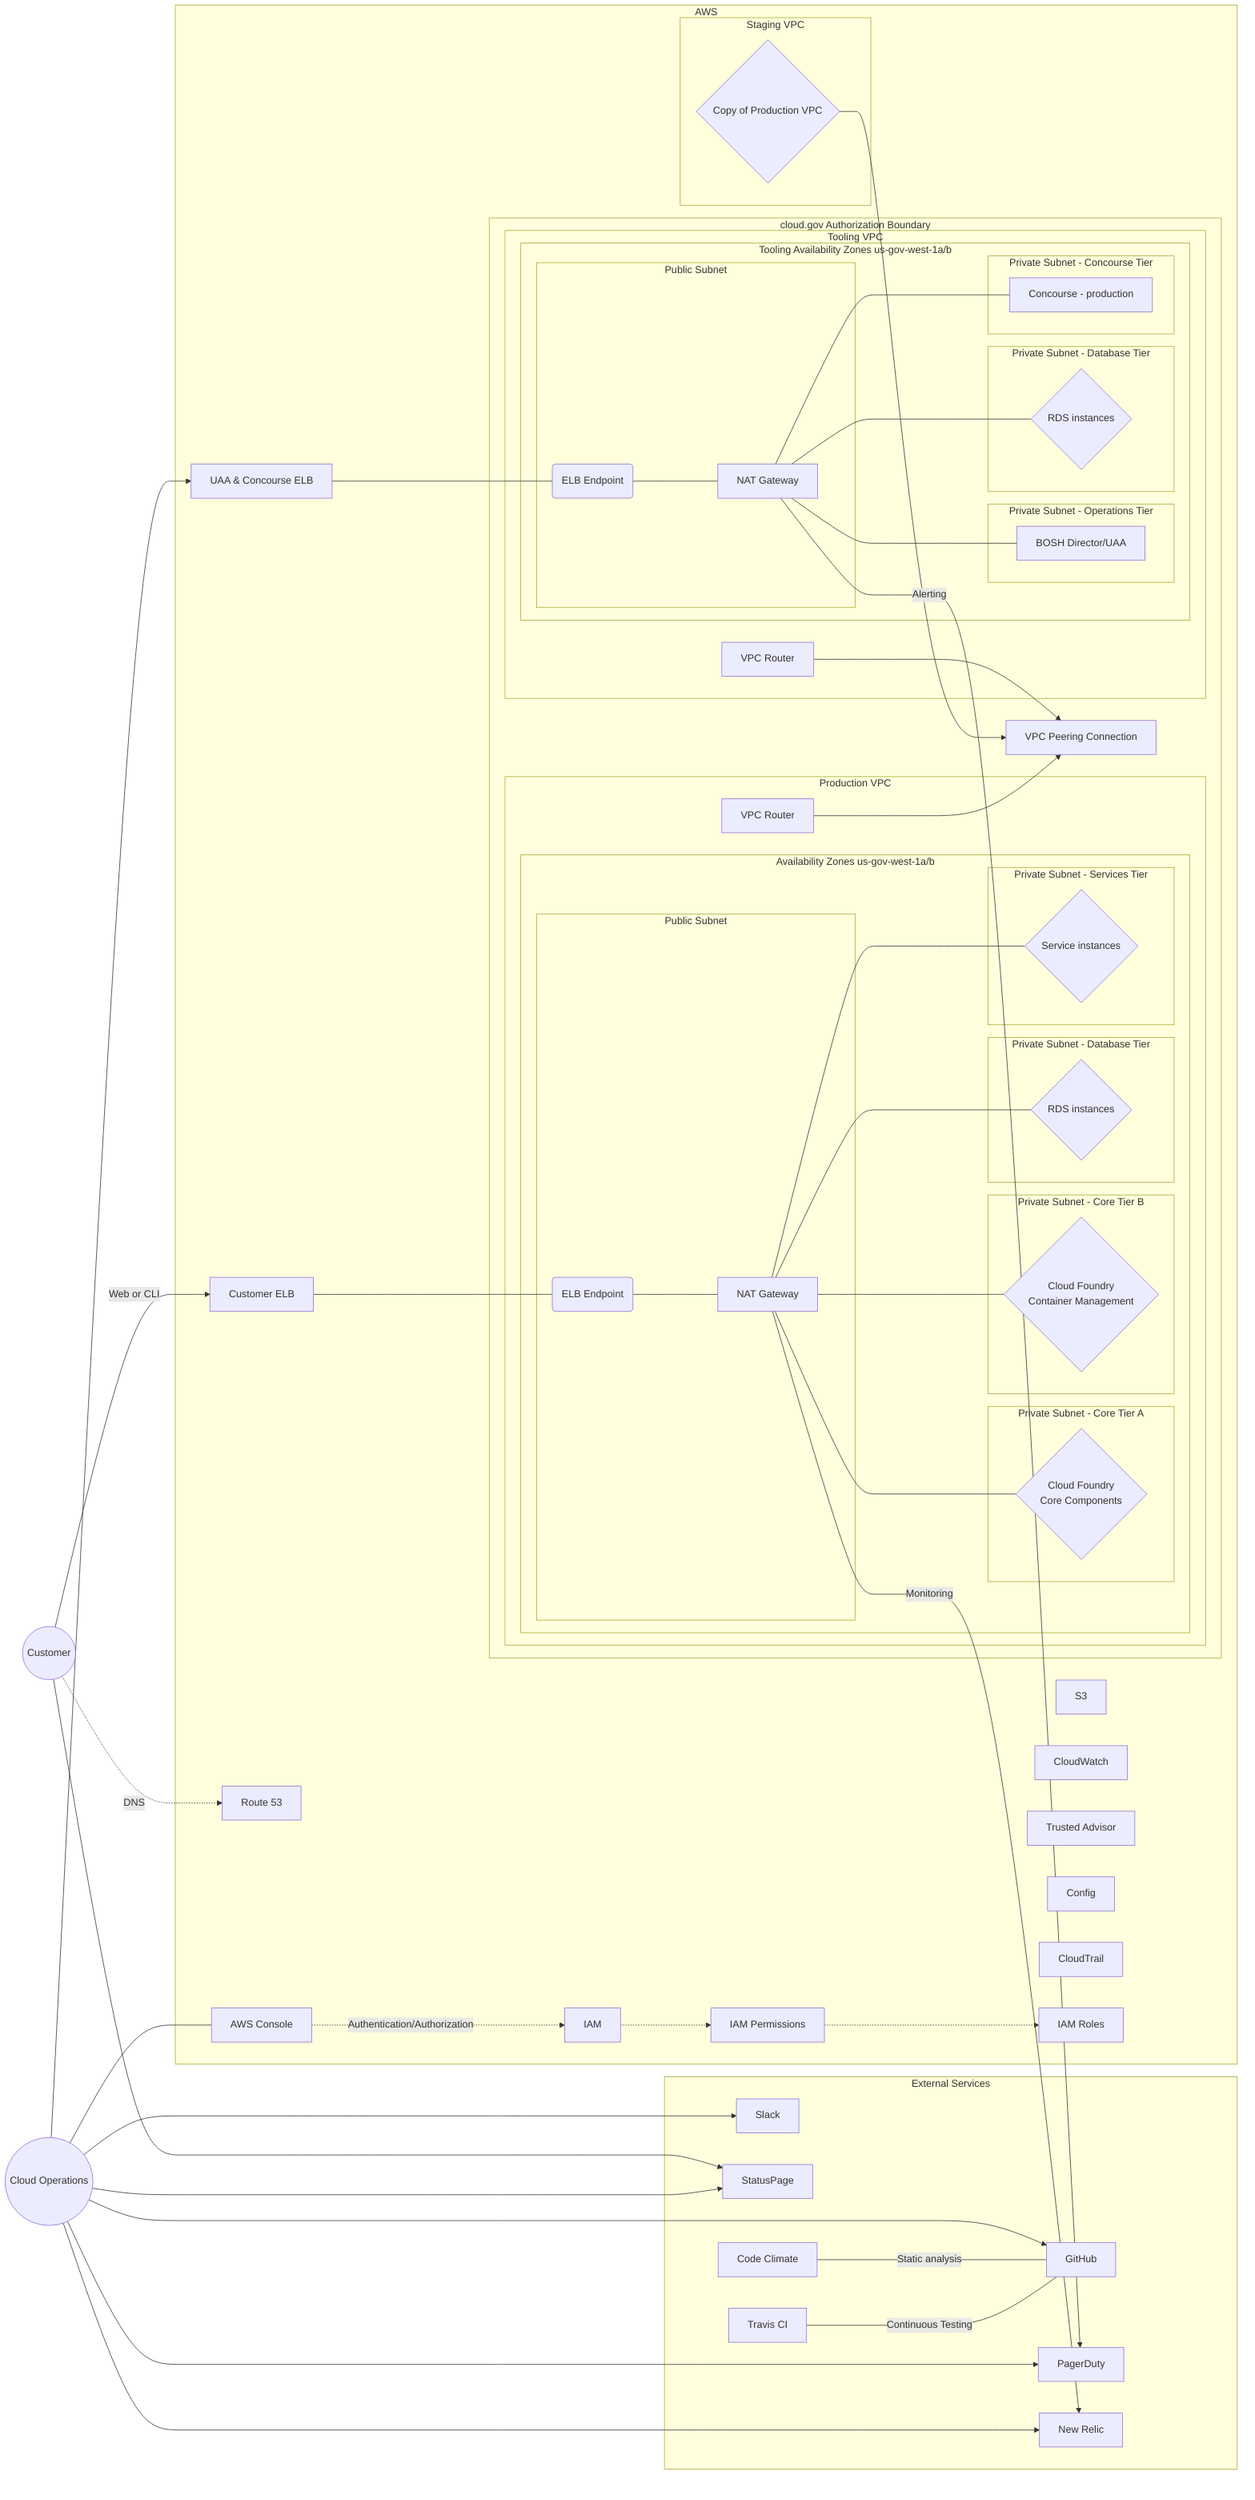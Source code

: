 %% title: 10-1 Network
%% description: Section 10 - System Environment - Figure 10-1 Network
graph LR
  subgraph External Services
    github["GitHub"]
    slack["Slack"]
    pagerduty["PagerDuty"]
    newrelic["New Relic"]
    statuspage["StatusPage"]
    codeclimate["Code Climate"]
    travis["Travis CI"]
  end
  subgraph AWS
    apps-elb["Customer ELB"]
    ops-elb["UAA & Concourse ELB"]
    s3["S3"]
    cloudwatch["CloudWatch"]
    advisor["Trusted Advisor"]
    config["Config"]
    cloudtrail["CloudTrail"]
    route53["Route 53"]
    iam["IAM"]
    iam-perms["IAM Permissions"]
    iam-roles["IAM Roles"]
    aws-console["AWS Console"]
    subgraph Staging VPC
      staging-vpc{Copy of Production VPC}
    end
    subgraph cloud.gov Authorization Boundary
      subgraph Production VPC
        subgraph Availability Zones us-gov-west-1a/b
          subgraph Public Subnet
            prod-nat["NAT Gateway"]
            prod-elb-endpoint("ELB Endpoint")
          end
          subgraph Private Subnet - Core Tier A
            prod-cf{"Cloud Foundry<br>Core Components"}
          end
          subgraph Private Subnet - Core Tier B
            prod-diego{"Cloud Foundry<br>Container Management"}
          end
          subgraph Private Subnet - Database Tier
            prod-rds{"RDS instances"}
          end
          subgraph Private Subnet - Services Tier
            prod-services{"Service instances"}
          end
        end
        vpc-router-prod["VPC Router"]
      end
      vpc-peering["VPC Peering Connection"]
      subgraph Tooling VPC
        subgraph Tooling Availability Zones us-gov-west-1a/b
          subgraph Public Subnet
            tooling-nat["NAT Gateway"]
            tooling-elb-endpoint("ELB Endpoint")
          end
          subgraph Private Subnet - Operations Tier
            tooling-ops["BOSH Director/UAA"]
          end
          subgraph Private Subnet - Database Tier
            tooling-rds{"RDS instances"}
          end
          subgraph Private Subnet - Concourse Tier
            tooling-concourse["Concourse - production"]
          end
        end
        vpc-router-tooling["VPC Router"]
      end
    end
  end
  customer(("Customer"))
  ops(("Cloud Operations"))

  customer-.DNS.->route53
  customer--Web or CLI-->apps-elb
  customer-->statuspage

  ops-->ops-elb
  ops-->github
  ops-->slack
  ops---aws-console
  ops-->newrelic
  ops-->statuspage
  ops-->pagerduty

  codeclimate-- Static analysis --- github
  travis-- Continuous Testing --- github
  prod-nat--Monitoring-->newrelic
  tooling-nat--Alerting-->pagerduty

  vpc-router-tooling-->vpc-peering
  vpc-router-prod-->vpc-peering
  staging-vpc-->vpc-peering
  aws-console-."Authentication/Authorization".->iam
  iam-.->iam-perms
  iam-perms-.->iam-roles

  apps-elb---prod-elb-endpoint
  prod-elb-endpoint---prod-nat
  prod-nat---prod-cf
  prod-nat---prod-diego
  prod-nat---prod-rds
  prod-nat---prod-services

  ops-elb---tooling-elb-endpoint
  tooling-elb-endpoint---tooling-nat
  tooling-nat---tooling-ops
  tooling-nat---tooling-rds
  tooling-nat---tooling-concourse